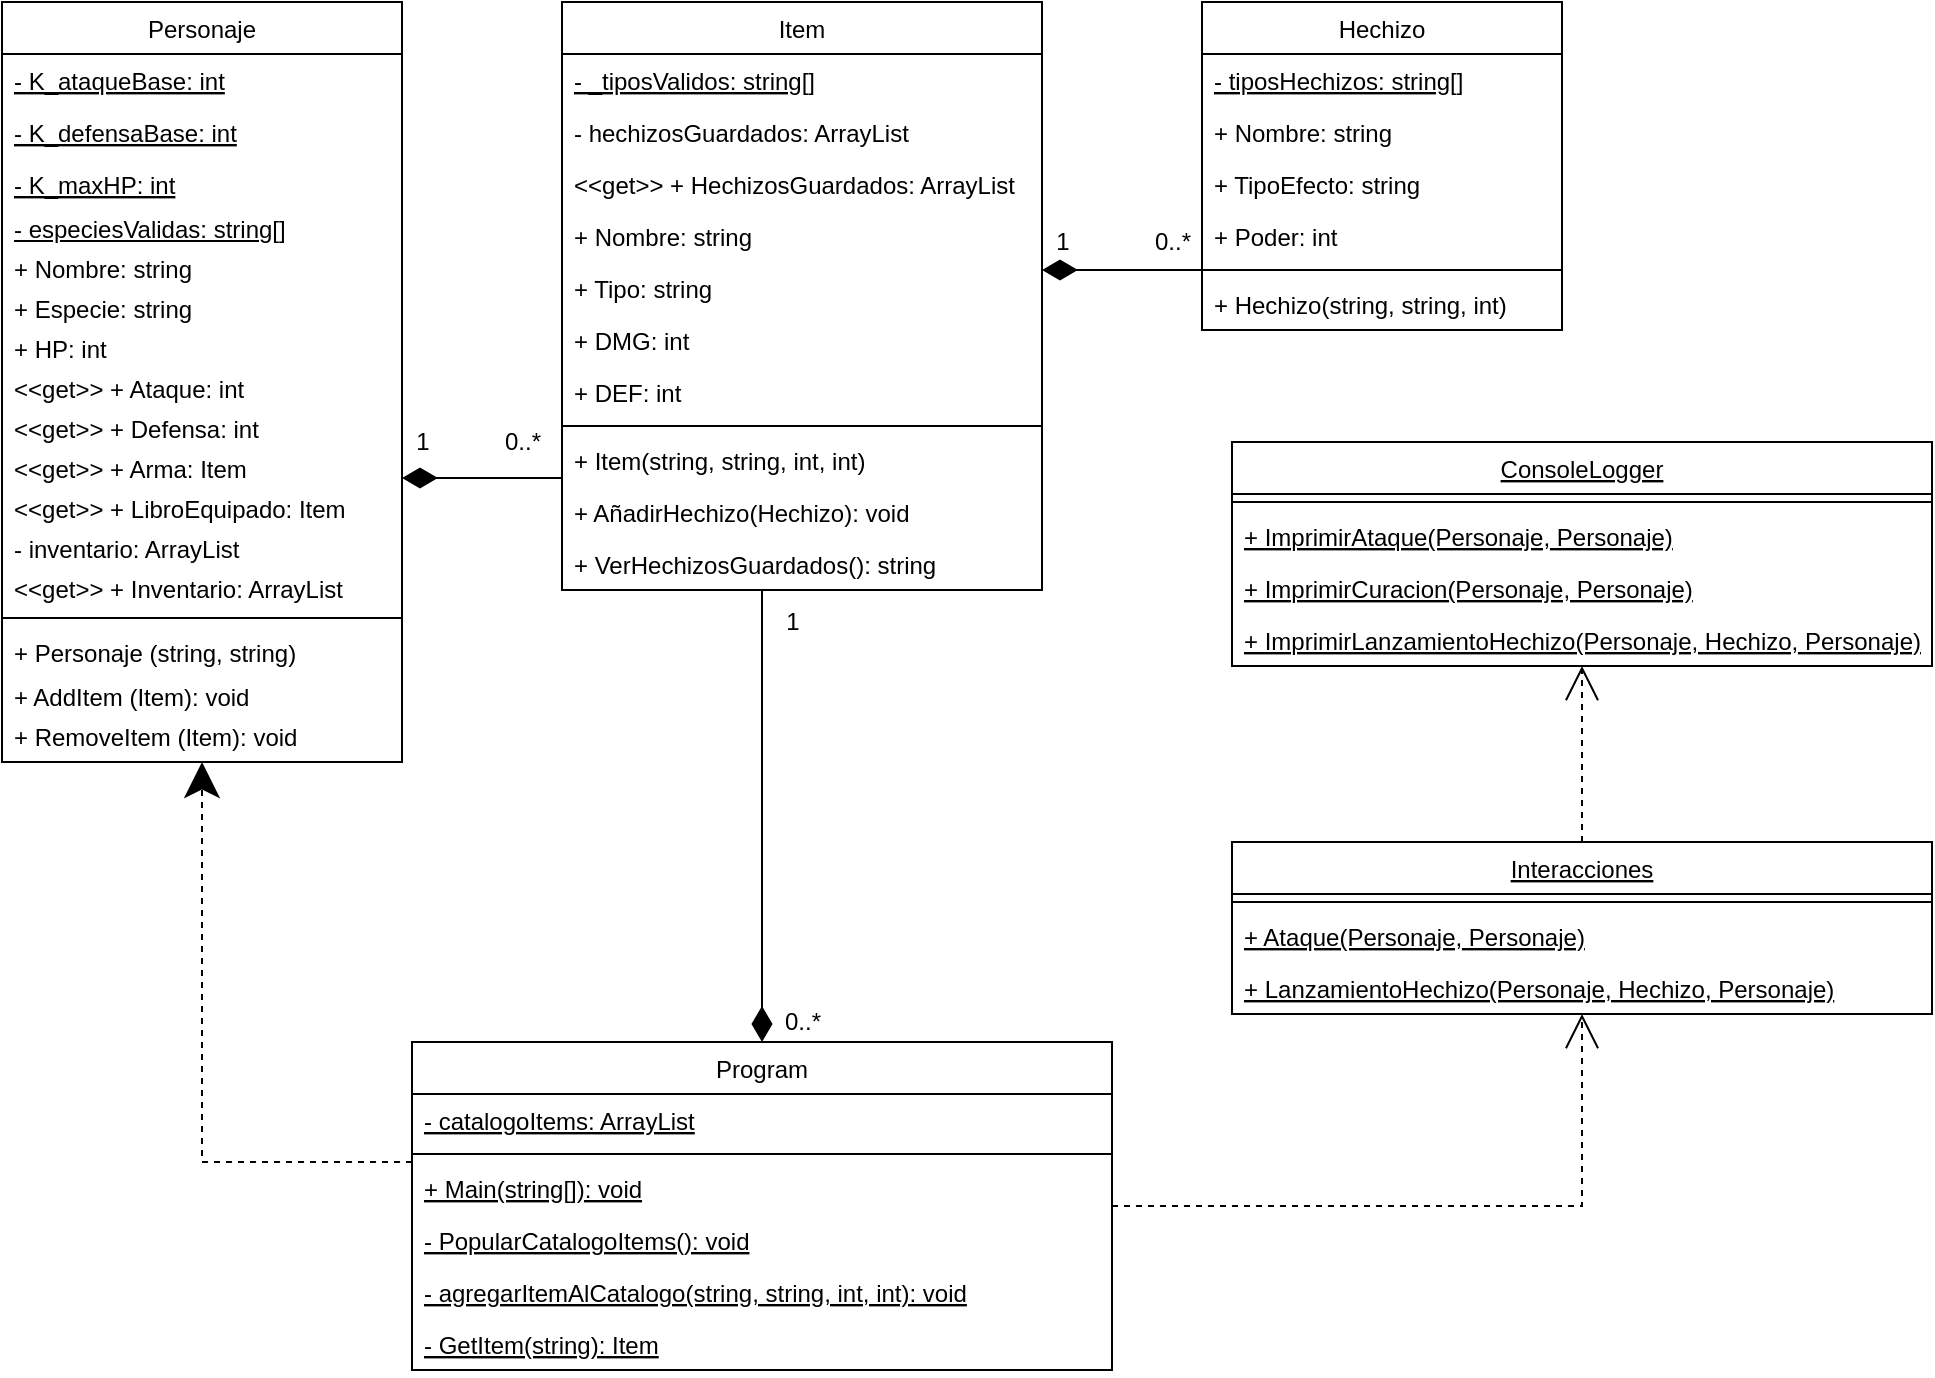 <mxfile version="15.2.9" type="device"><diagram id="C5RBs43oDa-KdzZeNtuy" name="Page-1"><mxGraphModel dx="723" dy="402" grid="1" gridSize="10" guides="1" tooltips="1" connect="1" arrows="1" fold="1" page="1" pageScale="1" pageWidth="827" pageHeight="1169" math="0" shadow="0"><root><mxCell id="WIyWlLk6GJQsqaUBKTNV-0"/><mxCell id="WIyWlLk6GJQsqaUBKTNV-1" parent="WIyWlLk6GJQsqaUBKTNV-0"/><mxCell id="zkfFHV4jXpPFQw0GAbJ--0" value="Personaje" style="swimlane;fontStyle=0;align=center;verticalAlign=top;childLayout=stackLayout;horizontal=1;startSize=26;horizontalStack=0;resizeParent=1;resizeLast=0;collapsible=1;marginBottom=0;rounded=0;shadow=0;strokeWidth=1;" parent="WIyWlLk6GJQsqaUBKTNV-1" vertex="1"><mxGeometry x="60" y="120" width="200" height="380" as="geometry"><mxRectangle x="230" y="140" width="160" height="26" as="alternateBounds"/></mxGeometry></mxCell><mxCell id="zkfFHV4jXpPFQw0GAbJ--1" value="- K_ataqueBase: int" style="text;align=left;verticalAlign=top;spacingLeft=4;spacingRight=4;overflow=hidden;rotatable=0;points=[[0,0.5],[1,0.5]];portConstraint=eastwest;fontStyle=4" parent="zkfFHV4jXpPFQw0GAbJ--0" vertex="1"><mxGeometry y="26" width="200" height="26" as="geometry"/></mxCell><mxCell id="zkfFHV4jXpPFQw0GAbJ--2" value="- K_defensaBase: int" style="text;align=left;verticalAlign=top;spacingLeft=4;spacingRight=4;overflow=hidden;rotatable=0;points=[[0,0.5],[1,0.5]];portConstraint=eastwest;rounded=0;shadow=0;html=0;fontStyle=4" parent="zkfFHV4jXpPFQw0GAbJ--0" vertex="1"><mxGeometry y="52" width="200" height="26" as="geometry"/></mxCell><mxCell id="zkfFHV4jXpPFQw0GAbJ--3" value="- K_maxHP: int" style="text;align=left;verticalAlign=top;spacingLeft=4;spacingRight=4;overflow=hidden;rotatable=0;points=[[0,0.5],[1,0.5]];portConstraint=eastwest;rounded=0;shadow=0;html=0;fontStyle=4" parent="zkfFHV4jXpPFQw0GAbJ--0" vertex="1"><mxGeometry y="78" width="200" height="26" as="geometry"/></mxCell><mxCell id="c9RI5B4V6Mv1y6NgUxSF-0" value="&lt;u&gt;- especiesValidas: string[]&lt;/u&gt;" style="text;html=1;strokeColor=none;fillColor=none;align=left;verticalAlign=middle;whiteSpace=wrap;rounded=0;spacingLeft=4;" vertex="1" parent="zkfFHV4jXpPFQw0GAbJ--0"><mxGeometry y="104" width="200" height="20" as="geometry"/></mxCell><mxCell id="c9RI5B4V6Mv1y6NgUxSF-3" value="+ Nombre: string" style="text;html=1;strokeColor=none;fillColor=none;align=left;verticalAlign=middle;whiteSpace=wrap;rounded=0;spacingLeft=4;" vertex="1" parent="zkfFHV4jXpPFQw0GAbJ--0"><mxGeometry y="124" width="200" height="20" as="geometry"/></mxCell><mxCell id="c9RI5B4V6Mv1y6NgUxSF-4" value="+ Especie: string" style="text;html=1;strokeColor=none;fillColor=none;align=left;verticalAlign=middle;whiteSpace=wrap;rounded=0;spacingLeft=4;" vertex="1" parent="zkfFHV4jXpPFQw0GAbJ--0"><mxGeometry y="144" width="200" height="20" as="geometry"/></mxCell><mxCell id="c9RI5B4V6Mv1y6NgUxSF-13" value="+ HP: int" style="text;html=1;strokeColor=none;fillColor=none;align=left;verticalAlign=middle;whiteSpace=wrap;rounded=0;spacingLeft=4;" vertex="1" parent="zkfFHV4jXpPFQw0GAbJ--0"><mxGeometry y="164" width="200" height="20" as="geometry"/></mxCell><mxCell id="c9RI5B4V6Mv1y6NgUxSF-15" value="&amp;lt;&amp;lt;get&amp;gt;&amp;gt; + Ataque: int" style="text;html=1;strokeColor=none;fillColor=none;align=left;verticalAlign=middle;whiteSpace=wrap;rounded=0;spacingLeft=4;" vertex="1" parent="zkfFHV4jXpPFQw0GAbJ--0"><mxGeometry y="184" width="200" height="20" as="geometry"/></mxCell><mxCell id="c9RI5B4V6Mv1y6NgUxSF-16" value="&amp;lt;&amp;lt;get&amp;gt;&amp;gt; + Defensa: int" style="text;html=1;strokeColor=none;fillColor=none;align=left;verticalAlign=middle;whiteSpace=wrap;rounded=0;spacingLeft=4;" vertex="1" parent="zkfFHV4jXpPFQw0GAbJ--0"><mxGeometry y="204" width="200" height="20" as="geometry"/></mxCell><mxCell id="c9RI5B4V6Mv1y6NgUxSF-11" value="&amp;lt;&amp;lt;get&amp;gt;&amp;gt; + Arma: Item" style="text;html=1;strokeColor=none;fillColor=none;align=left;verticalAlign=middle;whiteSpace=wrap;rounded=0;spacingLeft=4;" vertex="1" parent="zkfFHV4jXpPFQw0GAbJ--0"><mxGeometry y="224" width="200" height="20" as="geometry"/></mxCell><mxCell id="c9RI5B4V6Mv1y6NgUxSF-17" value="&amp;lt;&amp;lt;get&amp;gt;&amp;gt; + LibroEquipado: Item" style="text;html=1;strokeColor=none;fillColor=none;align=left;verticalAlign=middle;whiteSpace=wrap;rounded=0;spacingLeft=4;" vertex="1" parent="zkfFHV4jXpPFQw0GAbJ--0"><mxGeometry y="244" width="200" height="20" as="geometry"/></mxCell><mxCell id="c9RI5B4V6Mv1y6NgUxSF-7" value="- inventario: ArrayList" style="text;html=1;strokeColor=none;fillColor=none;align=left;verticalAlign=middle;whiteSpace=wrap;rounded=0;spacingLeft=4;" vertex="1" parent="zkfFHV4jXpPFQw0GAbJ--0"><mxGeometry y="264" width="200" height="20" as="geometry"/></mxCell><mxCell id="c9RI5B4V6Mv1y6NgUxSF-8" value="&amp;lt;&amp;lt;get&amp;gt;&amp;gt; + Inventario: ArrayList" style="text;html=1;strokeColor=none;fillColor=none;align=left;verticalAlign=middle;whiteSpace=wrap;rounded=0;spacingLeft=4;" vertex="1" parent="zkfFHV4jXpPFQw0GAbJ--0"><mxGeometry y="284" width="200" height="20" as="geometry"/></mxCell><mxCell id="zkfFHV4jXpPFQw0GAbJ--4" value="" style="line;html=1;strokeWidth=1;align=left;verticalAlign=middle;spacingTop=-1;spacingLeft=3;spacingRight=3;rotatable=0;labelPosition=right;points=[];portConstraint=eastwest;" parent="zkfFHV4jXpPFQw0GAbJ--0" vertex="1"><mxGeometry y="304" width="200" height="8" as="geometry"/></mxCell><mxCell id="zkfFHV4jXpPFQw0GAbJ--5" value="+ Personaje (string, string)" style="text;align=left;verticalAlign=top;spacingLeft=4;spacingRight=4;overflow=hidden;rotatable=0;points=[[0,0.5],[1,0.5]];portConstraint=eastwest;" parent="zkfFHV4jXpPFQw0GAbJ--0" vertex="1"><mxGeometry y="312" width="200" height="26" as="geometry"/></mxCell><mxCell id="c9RI5B4V6Mv1y6NgUxSF-9" value="+ AddItem (Item): void" style="text;html=1;strokeColor=none;fillColor=none;align=left;verticalAlign=middle;whiteSpace=wrap;rounded=0;spacingLeft=4;" vertex="1" parent="zkfFHV4jXpPFQw0GAbJ--0"><mxGeometry y="338" width="200" height="20" as="geometry"/></mxCell><mxCell id="c9RI5B4V6Mv1y6NgUxSF-10" value="+ RemoveItem (Item): void" style="text;html=1;strokeColor=none;fillColor=none;align=left;verticalAlign=middle;whiteSpace=wrap;rounded=0;spacingLeft=4;" vertex="1" parent="zkfFHV4jXpPFQw0GAbJ--0"><mxGeometry y="358" width="200" height="20" as="geometry"/></mxCell><mxCell id="c9RI5B4V6Mv1y6NgUxSF-87" style="edgeStyle=orthogonalEdgeStyle;rounded=0;orthogonalLoop=1;jettySize=auto;html=1;endArrow=diamondThin;endFill=1;endSize=15;" edge="1" parent="WIyWlLk6GJQsqaUBKTNV-1" source="c9RI5B4V6Mv1y6NgUxSF-18" target="zkfFHV4jXpPFQw0GAbJ--0"><mxGeometry relative="1" as="geometry"><Array as="points"><mxPoint x="280" y="358"/><mxPoint x="280" y="358"/></Array></mxGeometry></mxCell><mxCell id="c9RI5B4V6Mv1y6NgUxSF-18" value="Item" style="swimlane;fontStyle=0;align=center;verticalAlign=top;childLayout=stackLayout;horizontal=1;startSize=26;horizontalStack=0;resizeParent=1;resizeParentMax=0;resizeLast=0;collapsible=1;marginBottom=0;" vertex="1" parent="WIyWlLk6GJQsqaUBKTNV-1"><mxGeometry x="340" y="120" width="240" height="294" as="geometry"/></mxCell><mxCell id="c9RI5B4V6Mv1y6NgUxSF-22" value="- _tiposValidos: string[]" style="text;strokeColor=none;fillColor=none;align=left;verticalAlign=top;spacingLeft=4;spacingRight=4;overflow=hidden;rotatable=0;points=[[0,0.5],[1,0.5]];portConstraint=eastwest;fontStyle=4" vertex="1" parent="c9RI5B4V6Mv1y6NgUxSF-18"><mxGeometry y="26" width="240" height="26" as="geometry"/></mxCell><mxCell id="c9RI5B4V6Mv1y6NgUxSF-25" value="- hechizosGuardados: ArrayList" style="text;strokeColor=none;fillColor=none;align=left;verticalAlign=top;spacingLeft=4;spacingRight=4;overflow=hidden;rotatable=0;points=[[0,0.5],[1,0.5]];portConstraint=eastwest;" vertex="1" parent="c9RI5B4V6Mv1y6NgUxSF-18"><mxGeometry y="52" width="240" height="26" as="geometry"/></mxCell><mxCell id="c9RI5B4V6Mv1y6NgUxSF-26" value="&lt;&lt;get&gt;&gt; + HechizosGuardados: ArrayList" style="text;strokeColor=none;fillColor=none;align=left;verticalAlign=top;spacingLeft=4;spacingRight=4;overflow=hidden;rotatable=0;points=[[0,0.5],[1,0.5]];portConstraint=eastwest;" vertex="1" parent="c9RI5B4V6Mv1y6NgUxSF-18"><mxGeometry y="78" width="240" height="26" as="geometry"/></mxCell><mxCell id="c9RI5B4V6Mv1y6NgUxSF-27" value="+ Nombre: string" style="text;strokeColor=none;fillColor=none;align=left;verticalAlign=top;spacingLeft=4;spacingRight=4;overflow=hidden;rotatable=0;points=[[0,0.5],[1,0.5]];portConstraint=eastwest;" vertex="1" parent="c9RI5B4V6Mv1y6NgUxSF-18"><mxGeometry y="104" width="240" height="26" as="geometry"/></mxCell><mxCell id="c9RI5B4V6Mv1y6NgUxSF-29" value="+ Tipo: string" style="text;strokeColor=none;fillColor=none;align=left;verticalAlign=top;spacingLeft=4;spacingRight=4;overflow=hidden;rotatable=0;points=[[0,0.5],[1,0.5]];portConstraint=eastwest;" vertex="1" parent="c9RI5B4V6Mv1y6NgUxSF-18"><mxGeometry y="130" width="240" height="26" as="geometry"/></mxCell><mxCell id="c9RI5B4V6Mv1y6NgUxSF-31" value="+ DMG: int" style="text;strokeColor=none;fillColor=none;align=left;verticalAlign=top;spacingLeft=4;spacingRight=4;overflow=hidden;rotatable=0;points=[[0,0.5],[1,0.5]];portConstraint=eastwest;" vertex="1" parent="c9RI5B4V6Mv1y6NgUxSF-18"><mxGeometry y="156" width="240" height="26" as="geometry"/></mxCell><mxCell id="c9RI5B4V6Mv1y6NgUxSF-33" value="+ DEF: int" style="text;strokeColor=none;fillColor=none;align=left;verticalAlign=top;spacingLeft=4;spacingRight=4;overflow=hidden;rotatable=0;points=[[0,0.5],[1,0.5]];portConstraint=eastwest;" vertex="1" parent="c9RI5B4V6Mv1y6NgUxSF-18"><mxGeometry y="182" width="240" height="26" as="geometry"/></mxCell><mxCell id="c9RI5B4V6Mv1y6NgUxSF-20" value="" style="line;strokeWidth=1;fillColor=none;align=left;verticalAlign=middle;spacingTop=-1;spacingLeft=3;spacingRight=3;rotatable=0;labelPosition=right;points=[];portConstraint=eastwest;" vertex="1" parent="c9RI5B4V6Mv1y6NgUxSF-18"><mxGeometry y="208" width="240" height="8" as="geometry"/></mxCell><mxCell id="c9RI5B4V6Mv1y6NgUxSF-21" value="+ Item(string, string, int, int)" style="text;strokeColor=none;fillColor=none;align=left;verticalAlign=top;spacingLeft=4;spacingRight=4;overflow=hidden;rotatable=0;points=[[0,0.5],[1,0.5]];portConstraint=eastwest;" vertex="1" parent="c9RI5B4V6Mv1y6NgUxSF-18"><mxGeometry y="216" width="240" height="26" as="geometry"/></mxCell><mxCell id="c9RI5B4V6Mv1y6NgUxSF-35" value="+ AñadirHechizo(Hechizo): void" style="text;strokeColor=none;fillColor=none;align=left;verticalAlign=top;spacingLeft=4;spacingRight=4;overflow=hidden;rotatable=0;points=[[0,0.5],[1,0.5]];portConstraint=eastwest;" vertex="1" parent="c9RI5B4V6Mv1y6NgUxSF-18"><mxGeometry y="242" width="240" height="26" as="geometry"/></mxCell><mxCell id="c9RI5B4V6Mv1y6NgUxSF-36" value="+ VerHechizosGuardados(): string" style="text;strokeColor=none;fillColor=none;align=left;verticalAlign=top;spacingLeft=4;spacingRight=4;overflow=hidden;rotatable=0;points=[[0,0.5],[1,0.5]];portConstraint=eastwest;" vertex="1" parent="c9RI5B4V6Mv1y6NgUxSF-18"><mxGeometry y="268" width="240" height="26" as="geometry"/></mxCell><mxCell id="c9RI5B4V6Mv1y6NgUxSF-90" style="edgeStyle=orthogonalEdgeStyle;rounded=0;orthogonalLoop=1;jettySize=auto;html=1;endArrow=diamondThin;endFill=1;endSize=15;" edge="1" parent="WIyWlLk6GJQsqaUBKTNV-1" source="c9RI5B4V6Mv1y6NgUxSF-37" target="c9RI5B4V6Mv1y6NgUxSF-18"><mxGeometry relative="1" as="geometry"><Array as="points"><mxPoint x="600" y="254"/><mxPoint x="600" y="254"/></Array></mxGeometry></mxCell><mxCell id="c9RI5B4V6Mv1y6NgUxSF-37" value="Hechizo" style="swimlane;fontStyle=0;align=center;verticalAlign=top;childLayout=stackLayout;horizontal=1;startSize=26;horizontalStack=0;resizeParent=1;resizeParentMax=0;resizeLast=0;collapsible=1;marginBottom=0;" vertex="1" parent="WIyWlLk6GJQsqaUBKTNV-1"><mxGeometry x="660" y="120" width="180" height="164" as="geometry"/></mxCell><mxCell id="c9RI5B4V6Mv1y6NgUxSF-38" value="- tiposHechizos: string[]" style="text;strokeColor=none;fillColor=none;align=left;verticalAlign=top;spacingLeft=4;spacingRight=4;overflow=hidden;rotatable=0;points=[[0,0.5],[1,0.5]];portConstraint=eastwest;fontStyle=4" vertex="1" parent="c9RI5B4V6Mv1y6NgUxSF-37"><mxGeometry y="26" width="180" height="26" as="geometry"/></mxCell><mxCell id="c9RI5B4V6Mv1y6NgUxSF-41" value="+ Nombre: string" style="text;strokeColor=none;fillColor=none;align=left;verticalAlign=top;spacingLeft=4;spacingRight=4;overflow=hidden;rotatable=0;points=[[0,0.5],[1,0.5]];portConstraint=eastwest;fontStyle=0" vertex="1" parent="c9RI5B4V6Mv1y6NgUxSF-37"><mxGeometry y="52" width="180" height="26" as="geometry"/></mxCell><mxCell id="c9RI5B4V6Mv1y6NgUxSF-44" value="+ TipoEfecto: string" style="text;strokeColor=none;fillColor=none;align=left;verticalAlign=top;spacingLeft=4;spacingRight=4;overflow=hidden;rotatable=0;points=[[0,0.5],[1,0.5]];portConstraint=eastwest;fontStyle=0" vertex="1" parent="c9RI5B4V6Mv1y6NgUxSF-37"><mxGeometry y="78" width="180" height="26" as="geometry"/></mxCell><mxCell id="c9RI5B4V6Mv1y6NgUxSF-46" value="+ Poder: int" style="text;strokeColor=none;fillColor=none;align=left;verticalAlign=top;spacingLeft=4;spacingRight=4;overflow=hidden;rotatable=0;points=[[0,0.5],[1,0.5]];portConstraint=eastwest;fontStyle=0" vertex="1" parent="c9RI5B4V6Mv1y6NgUxSF-37"><mxGeometry y="104" width="180" height="26" as="geometry"/></mxCell><mxCell id="c9RI5B4V6Mv1y6NgUxSF-39" value="" style="line;strokeWidth=1;fillColor=none;align=left;verticalAlign=middle;spacingTop=-1;spacingLeft=3;spacingRight=3;rotatable=0;labelPosition=right;points=[];portConstraint=eastwest;" vertex="1" parent="c9RI5B4V6Mv1y6NgUxSF-37"><mxGeometry y="130" width="180" height="8" as="geometry"/></mxCell><mxCell id="c9RI5B4V6Mv1y6NgUxSF-40" value="+ Hechizo(string, string, int)" style="text;strokeColor=none;fillColor=none;align=left;verticalAlign=top;spacingLeft=4;spacingRight=4;overflow=hidden;rotatable=0;points=[[0,0.5],[1,0.5]];portConstraint=eastwest;" vertex="1" parent="c9RI5B4V6Mv1y6NgUxSF-37"><mxGeometry y="138" width="180" height="26" as="geometry"/></mxCell><mxCell id="c9RI5B4V6Mv1y6NgUxSF-49" value="ConsoleLogger" style="swimlane;fontStyle=4;align=center;verticalAlign=top;childLayout=stackLayout;horizontal=1;startSize=26;horizontalStack=0;resizeParent=1;resizeParentMax=0;resizeLast=0;collapsible=1;marginBottom=0;" vertex="1" parent="WIyWlLk6GJQsqaUBKTNV-1"><mxGeometry x="675" y="340" width="350" height="112" as="geometry"/></mxCell><mxCell id="c9RI5B4V6Mv1y6NgUxSF-58" value="" style="line;strokeWidth=1;fillColor=none;align=left;verticalAlign=middle;spacingTop=-1;spacingLeft=3;spacingRight=3;rotatable=0;labelPosition=right;points=[];portConstraint=eastwest;" vertex="1" parent="c9RI5B4V6Mv1y6NgUxSF-49"><mxGeometry y="26" width="350" height="8" as="geometry"/></mxCell><mxCell id="c9RI5B4V6Mv1y6NgUxSF-59" value="+ ImprimirAtaque(Personaje, Personaje)" style="text;strokeColor=none;fillColor=none;align=left;verticalAlign=top;spacingLeft=4;spacingRight=4;overflow=hidden;rotatable=0;points=[[0,0.5],[1,0.5]];portConstraint=eastwest;fontStyle=4" vertex="1" parent="c9RI5B4V6Mv1y6NgUxSF-49"><mxGeometry y="34" width="350" height="26" as="geometry"/></mxCell><mxCell id="c9RI5B4V6Mv1y6NgUxSF-60" value="+ ImprimirCuracion(Personaje, Personaje)" style="text;strokeColor=none;fillColor=none;align=left;verticalAlign=top;spacingLeft=4;spacingRight=4;overflow=hidden;rotatable=0;points=[[0,0.5],[1,0.5]];portConstraint=eastwest;fontStyle=4" vertex="1" parent="c9RI5B4V6Mv1y6NgUxSF-49"><mxGeometry y="60" width="350" height="26" as="geometry"/></mxCell><mxCell id="c9RI5B4V6Mv1y6NgUxSF-61" value="+ ImprimirLanzamientoHechizo(Personaje, Hechizo, Personaje)" style="text;strokeColor=none;fillColor=none;align=left;verticalAlign=top;spacingLeft=4;spacingRight=4;overflow=hidden;rotatable=0;points=[[0,0.5],[1,0.5]];portConstraint=eastwest;fontStyle=4" vertex="1" parent="c9RI5B4V6Mv1y6NgUxSF-49"><mxGeometry y="86" width="350" height="26" as="geometry"/></mxCell><mxCell id="c9RI5B4V6Mv1y6NgUxSF-93" style="edgeStyle=orthogonalEdgeStyle;rounded=0;orthogonalLoop=1;jettySize=auto;html=1;endArrow=open;endFill=0;endSize=15;dashed=1;" edge="1" parent="WIyWlLk6GJQsqaUBKTNV-1" source="c9RI5B4V6Mv1y6NgUxSF-62" target="c9RI5B4V6Mv1y6NgUxSF-49"><mxGeometry relative="1" as="geometry"/></mxCell><mxCell id="c9RI5B4V6Mv1y6NgUxSF-62" value="Interacciones" style="swimlane;fontStyle=4;align=center;verticalAlign=top;childLayout=stackLayout;horizontal=1;startSize=26;horizontalStack=0;resizeParent=1;resizeParentMax=0;resizeLast=0;collapsible=1;marginBottom=0;" vertex="1" parent="WIyWlLk6GJQsqaUBKTNV-1"><mxGeometry x="675" y="540" width="350" height="86" as="geometry"/></mxCell><mxCell id="c9RI5B4V6Mv1y6NgUxSF-63" value="" style="line;strokeWidth=1;fillColor=none;align=left;verticalAlign=middle;spacingTop=-1;spacingLeft=3;spacingRight=3;rotatable=0;labelPosition=right;points=[];portConstraint=eastwest;" vertex="1" parent="c9RI5B4V6Mv1y6NgUxSF-62"><mxGeometry y="26" width="350" height="8" as="geometry"/></mxCell><mxCell id="c9RI5B4V6Mv1y6NgUxSF-64" value="+ Ataque(Personaje, Personaje)" style="text;strokeColor=none;fillColor=none;align=left;verticalAlign=top;spacingLeft=4;spacingRight=4;overflow=hidden;rotatable=0;points=[[0,0.5],[1,0.5]];portConstraint=eastwest;fontStyle=4" vertex="1" parent="c9RI5B4V6Mv1y6NgUxSF-62"><mxGeometry y="34" width="350" height="26" as="geometry"/></mxCell><mxCell id="c9RI5B4V6Mv1y6NgUxSF-65" value="+ LanzamientoHechizo(Personaje, Hechizo, Personaje)" style="text;strokeColor=none;fillColor=none;align=left;verticalAlign=top;spacingLeft=4;spacingRight=4;overflow=hidden;rotatable=0;points=[[0,0.5],[1,0.5]];portConstraint=eastwest;fontStyle=4" vertex="1" parent="c9RI5B4V6Mv1y6NgUxSF-62"><mxGeometry y="60" width="350" height="26" as="geometry"/></mxCell><mxCell id="c9RI5B4V6Mv1y6NgUxSF-94" style="edgeStyle=orthogonalEdgeStyle;rounded=0;orthogonalLoop=1;jettySize=auto;html=1;dashed=1;endArrow=open;endFill=0;endSize=15;" edge="1" parent="WIyWlLk6GJQsqaUBKTNV-1" source="c9RI5B4V6Mv1y6NgUxSF-67" target="c9RI5B4V6Mv1y6NgUxSF-62"><mxGeometry relative="1" as="geometry"/></mxCell><mxCell id="c9RI5B4V6Mv1y6NgUxSF-95" style="edgeStyle=orthogonalEdgeStyle;rounded=0;orthogonalLoop=1;jettySize=auto;html=1;endArrow=none;endFill=0;endSize=15;startArrow=diamondThin;startFill=1;startSize=15;" edge="1" parent="WIyWlLk6GJQsqaUBKTNV-1" source="c9RI5B4V6Mv1y6NgUxSF-67" target="c9RI5B4V6Mv1y6NgUxSF-18"><mxGeometry relative="1" as="geometry"><Array as="points"><mxPoint x="460" y="700"/><mxPoint x="460" y="700"/></Array></mxGeometry></mxCell><mxCell id="c9RI5B4V6Mv1y6NgUxSF-97" style="edgeStyle=orthogonalEdgeStyle;rounded=0;orthogonalLoop=1;jettySize=auto;html=1;dashed=1;endArrow=classic;endFill=1;endSize=15;" edge="1" parent="WIyWlLk6GJQsqaUBKTNV-1" source="c9RI5B4V6Mv1y6NgUxSF-67" target="zkfFHV4jXpPFQw0GAbJ--0"><mxGeometry relative="1" as="geometry"><Array as="points"><mxPoint x="160" y="700"/></Array></mxGeometry></mxCell><mxCell id="c9RI5B4V6Mv1y6NgUxSF-67" value="Program" style="swimlane;fontStyle=0;align=center;verticalAlign=top;childLayout=stackLayout;horizontal=1;startSize=26;horizontalStack=0;resizeParent=1;resizeParentMax=0;resizeLast=0;collapsible=1;marginBottom=0;" vertex="1" parent="WIyWlLk6GJQsqaUBKTNV-1"><mxGeometry x="265" y="640" width="350" height="164" as="geometry"/></mxCell><mxCell id="c9RI5B4V6Mv1y6NgUxSF-68" value="- catalogoItems: ArrayList" style="text;strokeColor=none;fillColor=none;align=left;verticalAlign=top;spacingLeft=4;spacingRight=4;overflow=hidden;rotatable=0;points=[[0,0.5],[1,0.5]];portConstraint=eastwest;fontStyle=4" vertex="1" parent="c9RI5B4V6Mv1y6NgUxSF-67"><mxGeometry y="26" width="350" height="26" as="geometry"/></mxCell><mxCell id="c9RI5B4V6Mv1y6NgUxSF-76" value="" style="line;strokeWidth=1;fillColor=none;align=left;verticalAlign=middle;spacingTop=-1;spacingLeft=3;spacingRight=3;rotatable=0;labelPosition=right;points=[];portConstraint=eastwest;" vertex="1" parent="c9RI5B4V6Mv1y6NgUxSF-67"><mxGeometry y="52" width="350" height="8" as="geometry"/></mxCell><mxCell id="c9RI5B4V6Mv1y6NgUxSF-77" value="+ Main(string[]): void" style="text;strokeColor=none;fillColor=none;align=left;verticalAlign=top;spacingLeft=4;spacingRight=4;overflow=hidden;rotatable=0;points=[[0,0.5],[1,0.5]];portConstraint=eastwest;fontStyle=4" vertex="1" parent="c9RI5B4V6Mv1y6NgUxSF-67"><mxGeometry y="60" width="350" height="26" as="geometry"/></mxCell><mxCell id="c9RI5B4V6Mv1y6NgUxSF-83" value="- PopularCatalogoItems(): void" style="text;strokeColor=none;fillColor=none;align=left;verticalAlign=top;spacingLeft=4;spacingRight=4;overflow=hidden;rotatable=0;points=[[0,0.5],[1,0.5]];portConstraint=eastwest;fontStyle=4" vertex="1" parent="c9RI5B4V6Mv1y6NgUxSF-67"><mxGeometry y="86" width="350" height="26" as="geometry"/></mxCell><mxCell id="c9RI5B4V6Mv1y6NgUxSF-84" value="- agregarItemAlCatalogo(string, string, int, int): void" style="text;strokeColor=none;fillColor=none;align=left;verticalAlign=top;spacingLeft=4;spacingRight=4;overflow=hidden;rotatable=0;points=[[0,0.5],[1,0.5]];portConstraint=eastwest;fontStyle=4" vertex="1" parent="c9RI5B4V6Mv1y6NgUxSF-67"><mxGeometry y="112" width="350" height="26" as="geometry"/></mxCell><mxCell id="c9RI5B4V6Mv1y6NgUxSF-85" value="- GetItem(string): Item" style="text;strokeColor=none;fillColor=none;align=left;verticalAlign=top;spacingLeft=4;spacingRight=4;overflow=hidden;rotatable=0;points=[[0,0.5],[1,0.5]];portConstraint=eastwest;fontStyle=4" vertex="1" parent="c9RI5B4V6Mv1y6NgUxSF-67"><mxGeometry y="138" width="350" height="26" as="geometry"/></mxCell><mxCell id="c9RI5B4V6Mv1y6NgUxSF-88" value="1" style="text;html=1;align=center;verticalAlign=middle;resizable=0;points=[];autosize=1;strokeColor=none;fillColor=none;" vertex="1" parent="WIyWlLk6GJQsqaUBKTNV-1"><mxGeometry x="260" y="330" width="20" height="20" as="geometry"/></mxCell><mxCell id="c9RI5B4V6Mv1y6NgUxSF-89" value="0..*" style="text;html=1;align=center;verticalAlign=middle;resizable=0;points=[];autosize=1;strokeColor=none;fillColor=none;" vertex="1" parent="WIyWlLk6GJQsqaUBKTNV-1"><mxGeometry x="305" y="330" width="30" height="20" as="geometry"/></mxCell><mxCell id="c9RI5B4V6Mv1y6NgUxSF-91" value="1" style="text;html=1;align=center;verticalAlign=middle;resizable=0;points=[];autosize=1;strokeColor=none;fillColor=none;" vertex="1" parent="WIyWlLk6GJQsqaUBKTNV-1"><mxGeometry x="580" y="230" width="20" height="20" as="geometry"/></mxCell><mxCell id="c9RI5B4V6Mv1y6NgUxSF-92" value="0..*" style="text;html=1;align=center;verticalAlign=middle;resizable=0;points=[];autosize=1;strokeColor=none;fillColor=none;" vertex="1" parent="WIyWlLk6GJQsqaUBKTNV-1"><mxGeometry x="630" y="230" width="30" height="20" as="geometry"/></mxCell><mxCell id="c9RI5B4V6Mv1y6NgUxSF-98" value="0..*" style="text;html=1;align=center;verticalAlign=middle;resizable=0;points=[];autosize=1;strokeColor=none;fillColor=none;" vertex="1" parent="WIyWlLk6GJQsqaUBKTNV-1"><mxGeometry x="445" y="620" width="30" height="20" as="geometry"/></mxCell><mxCell id="c9RI5B4V6Mv1y6NgUxSF-99" value="1" style="text;html=1;align=center;verticalAlign=middle;resizable=0;points=[];autosize=1;strokeColor=none;fillColor=none;" vertex="1" parent="WIyWlLk6GJQsqaUBKTNV-1"><mxGeometry x="445" y="420" width="20" height="20" as="geometry"/></mxCell></root></mxGraphModel></diagram></mxfile>